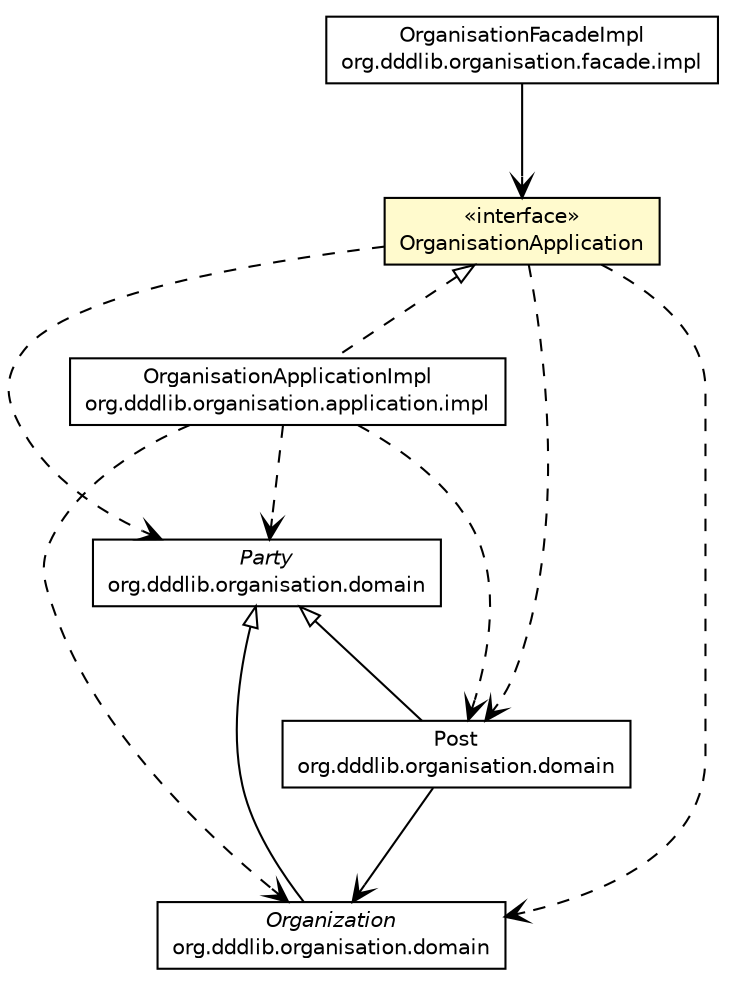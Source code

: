 #!/usr/local/bin/dot
#
# Class diagram 
# Generated by UMLGraph version R5_6_6-8-g8d7759 (http://www.umlgraph.org/)
#

digraph G {
	edge [fontname="Helvetica",fontsize=10,labelfontname="Helvetica",labelfontsize=10];
	node [fontname="Helvetica",fontsize=10,shape=plaintext];
	nodesep=0.25;
	ranksep=0.5;
	// org.dddlib.organisation.domain.Post
	c74490 [label=<<table title="org.dddlib.organisation.domain.Post" border="0" cellborder="1" cellspacing="0" cellpadding="2" port="p" href="../domain/Post.html">
		<tr><td><table border="0" cellspacing="0" cellpadding="1">
<tr><td align="center" balign="center"> Post </td></tr>
<tr><td align="center" balign="center"> org.dddlib.organisation.domain </td></tr>
		</table></td></tr>
		</table>>, URL="../domain/Post.html", fontname="Helvetica", fontcolor="black", fontsize=10.0];
	// org.dddlib.organisation.domain.Party
	c74494 [label=<<table title="org.dddlib.organisation.domain.Party" border="0" cellborder="1" cellspacing="0" cellpadding="2" port="p" href="../domain/Party.html">
		<tr><td><table border="0" cellspacing="0" cellpadding="1">
<tr><td align="center" balign="center"><font face="Helvetica-Oblique"> Party </font></td></tr>
<tr><td align="center" balign="center"> org.dddlib.organisation.domain </td></tr>
		</table></td></tr>
		</table>>, URL="../domain/Party.html", fontname="Helvetica", fontcolor="black", fontsize=10.0];
	// org.dddlib.organisation.domain.Organization
	c74496 [label=<<table title="org.dddlib.organisation.domain.Organization" border="0" cellborder="1" cellspacing="0" cellpadding="2" port="p" href="../domain/Organization.html">
		<tr><td><table border="0" cellspacing="0" cellpadding="1">
<tr><td align="center" balign="center"><font face="Helvetica-Oblique"> Organization </font></td></tr>
<tr><td align="center" balign="center"> org.dddlib.organisation.domain </td></tr>
		</table></td></tr>
		</table>>, URL="../domain/Organization.html", fontname="Helvetica", fontcolor="black", fontsize=10.0];
	// org.dddlib.organisation.application.impl.OrganisationApplicationImpl
	c74508 [label=<<table title="org.dddlib.organisation.application.impl.OrganisationApplicationImpl" border="0" cellborder="1" cellspacing="0" cellpadding="2" port="p" href="./impl/OrganisationApplicationImpl.html">
		<tr><td><table border="0" cellspacing="0" cellpadding="1">
<tr><td align="center" balign="center"> OrganisationApplicationImpl </td></tr>
<tr><td align="center" balign="center"> org.dddlib.organisation.application.impl </td></tr>
		</table></td></tr>
		</table>>, URL="./impl/OrganisationApplicationImpl.html", fontname="Helvetica", fontcolor="black", fontsize=10.0];
	// org.dddlib.organisation.application.OrganisationApplication
	c74509 [label=<<table title="org.dddlib.organisation.application.OrganisationApplication" border="0" cellborder="1" cellspacing="0" cellpadding="2" port="p" bgcolor="lemonChiffon" href="./OrganisationApplication.html">
		<tr><td><table border="0" cellspacing="0" cellpadding="1">
<tr><td align="center" balign="center"> &#171;interface&#187; </td></tr>
<tr><td align="center" balign="center"> OrganisationApplication </td></tr>
		</table></td></tr>
		</table>>, URL="./OrganisationApplication.html", fontname="Helvetica", fontcolor="black", fontsize=10.0];
	// org.dddlib.organisation.facade.impl.OrganisationFacadeImpl
	c74515 [label=<<table title="org.dddlib.organisation.facade.impl.OrganisationFacadeImpl" border="0" cellborder="1" cellspacing="0" cellpadding="2" port="p" href="../facade/impl/OrganisationFacadeImpl.html">
		<tr><td><table border="0" cellspacing="0" cellpadding="1">
<tr><td align="center" balign="center"> OrganisationFacadeImpl </td></tr>
<tr><td align="center" balign="center"> org.dddlib.organisation.facade.impl </td></tr>
		</table></td></tr>
		</table>>, URL="../facade/impl/OrganisationFacadeImpl.html", fontname="Helvetica", fontcolor="black", fontsize=10.0];
	//org.dddlib.organisation.domain.Post extends org.dddlib.organisation.domain.Party
	c74494:p -> c74490:p [dir=back,arrowtail=empty];
	//org.dddlib.organisation.domain.Organization extends org.dddlib.organisation.domain.Party
	c74494:p -> c74496:p [dir=back,arrowtail=empty];
	//org.dddlib.organisation.application.impl.OrganisationApplicationImpl implements org.dddlib.organisation.application.OrganisationApplication
	c74509:p -> c74508:p [dir=back,arrowtail=empty,style=dashed];
	// org.dddlib.organisation.domain.Post NAVASSOC org.dddlib.organisation.domain.Organization
	c74490:p -> c74496:p [taillabel="", label=" "headlabel="", fontname="Helvetica", fontcolor="black", fontsize=10.0, color="black", arrowhead=open];
	// org.dddlib.organisation.facade.impl.OrganisationFacadeImpl NAVASSOC org.dddlib.organisation.application.OrganisationApplication
	c74515:p -> c74509:p [taillabel="", label=" "headlabel="", fontname="Helvetica", fontcolor="black", fontsize=10.0, color="black", arrowhead=open];
	// org.dddlib.organisation.application.impl.OrganisationApplicationImpl DEPEND org.dddlib.organisation.domain.Party
	c74508:p -> c74494:p [taillabel="", label=" "headlabel="", fontname="Helvetica", fontcolor="black", fontsize=10.0, color="black", arrowhead=open, style=dashed];
	// org.dddlib.organisation.application.impl.OrganisationApplicationImpl DEPEND org.dddlib.organisation.domain.Organization
	c74508:p -> c74496:p [taillabel="", label=" "headlabel="", fontname="Helvetica", fontcolor="black", fontsize=10.0, color="black", arrowhead=open, style=dashed];
	// org.dddlib.organisation.application.impl.OrganisationApplicationImpl DEPEND org.dddlib.organisation.domain.Post
	c74508:p -> c74490:p [taillabel="", label=" "headlabel="", fontname="Helvetica", fontcolor="black", fontsize=10.0, color="black", arrowhead=open, style=dashed];
	// org.dddlib.organisation.application.OrganisationApplication DEPEND org.dddlib.organisation.domain.Party
	c74509:p -> c74494:p [taillabel="", label=" "headlabel="", fontname="Helvetica", fontcolor="black", fontsize=10.0, color="black", arrowhead=open, style=dashed];
	// org.dddlib.organisation.application.OrganisationApplication DEPEND org.dddlib.organisation.domain.Organization
	c74509:p -> c74496:p [taillabel="", label=" "headlabel="", fontname="Helvetica", fontcolor="black", fontsize=10.0, color="black", arrowhead=open, style=dashed];
	// org.dddlib.organisation.application.OrganisationApplication DEPEND org.dddlib.organisation.domain.Post
	c74509:p -> c74490:p [taillabel="", label=" "headlabel="", fontname="Helvetica", fontcolor="black", fontsize=10.0, color="black", arrowhead=open, style=dashed];
}

